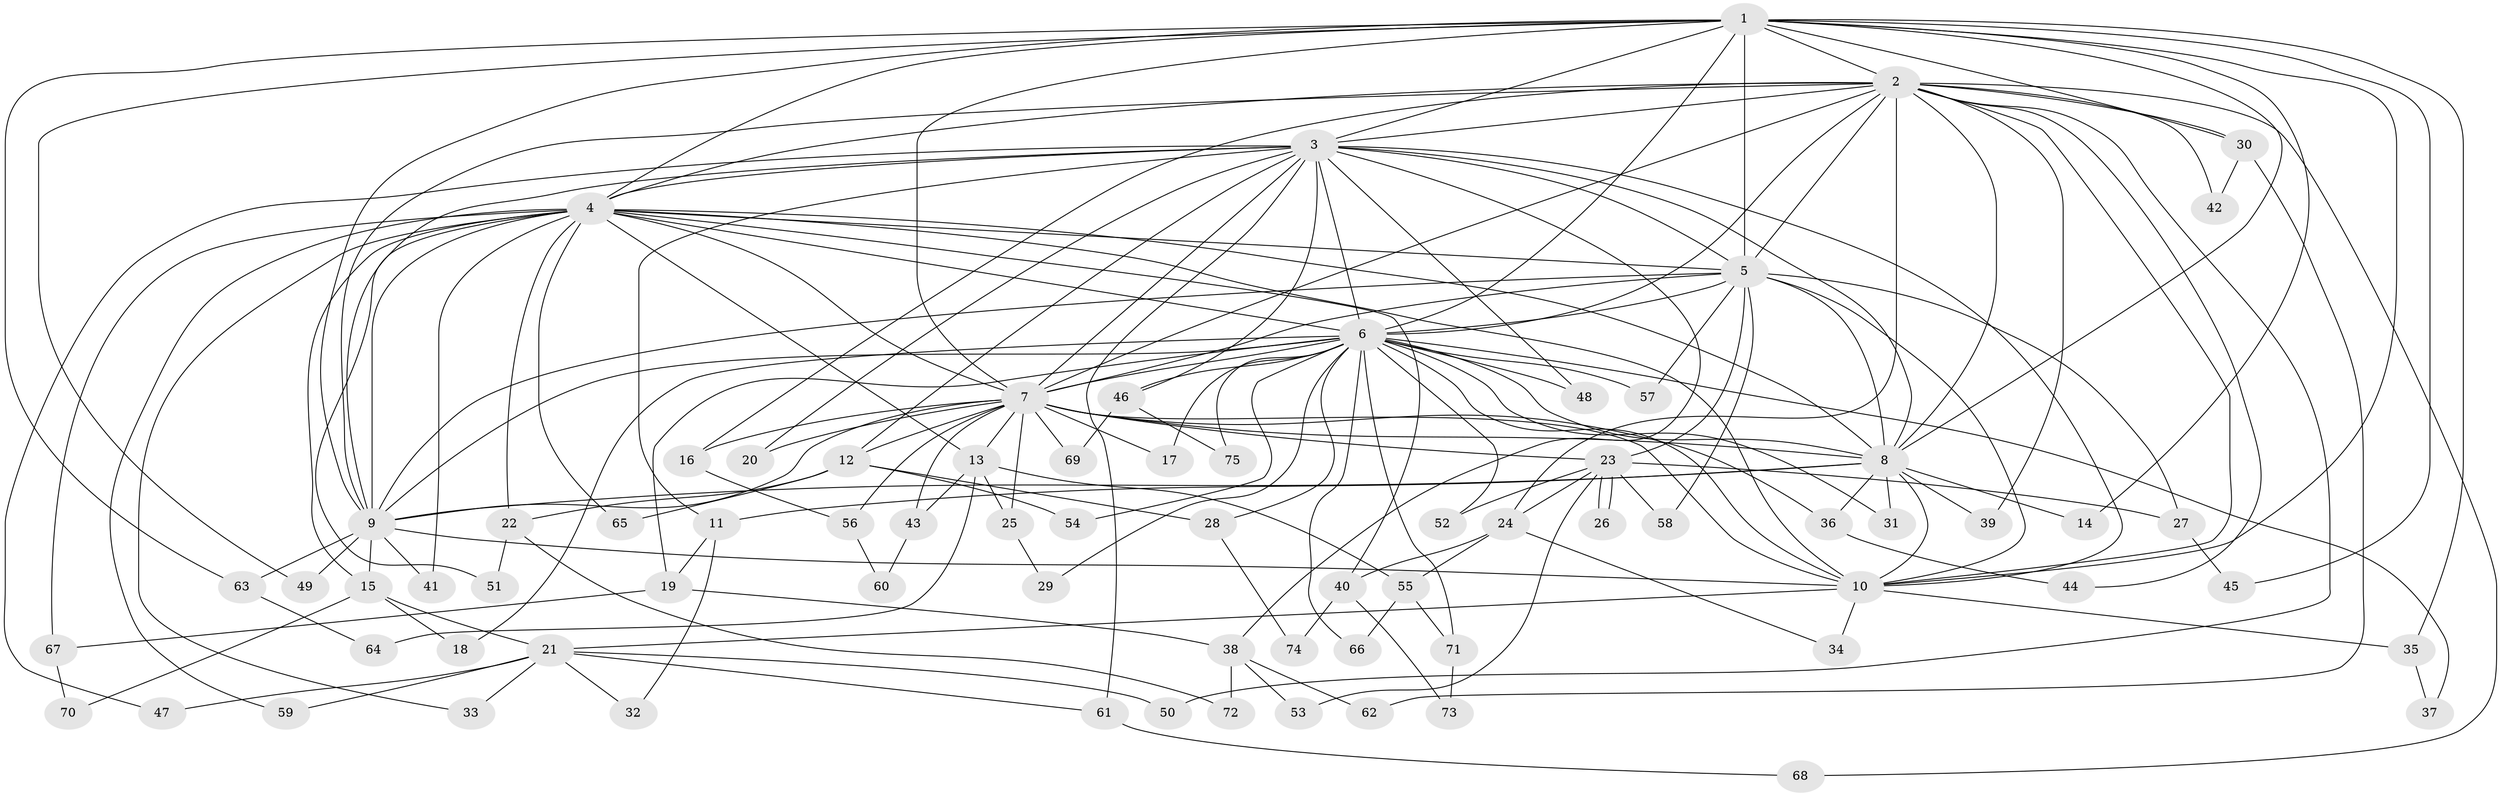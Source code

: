 // Generated by graph-tools (version 1.1) at 2025/11/02/27/25 16:11:02]
// undirected, 75 vertices, 175 edges
graph export_dot {
graph [start="1"]
  node [color=gray90,style=filled];
  1;
  2;
  3;
  4;
  5;
  6;
  7;
  8;
  9;
  10;
  11;
  12;
  13;
  14;
  15;
  16;
  17;
  18;
  19;
  20;
  21;
  22;
  23;
  24;
  25;
  26;
  27;
  28;
  29;
  30;
  31;
  32;
  33;
  34;
  35;
  36;
  37;
  38;
  39;
  40;
  41;
  42;
  43;
  44;
  45;
  46;
  47;
  48;
  49;
  50;
  51;
  52;
  53;
  54;
  55;
  56;
  57;
  58;
  59;
  60;
  61;
  62;
  63;
  64;
  65;
  66;
  67;
  68;
  69;
  70;
  71;
  72;
  73;
  74;
  75;
  1 -- 2;
  1 -- 3;
  1 -- 4;
  1 -- 5;
  1 -- 6;
  1 -- 7;
  1 -- 8;
  1 -- 9;
  1 -- 10;
  1 -- 14;
  1 -- 30;
  1 -- 35;
  1 -- 45;
  1 -- 49;
  1 -- 63;
  2 -- 3;
  2 -- 4;
  2 -- 5;
  2 -- 6;
  2 -- 7;
  2 -- 8;
  2 -- 9;
  2 -- 10;
  2 -- 16;
  2 -- 24;
  2 -- 30;
  2 -- 39;
  2 -- 42;
  2 -- 44;
  2 -- 50;
  2 -- 68;
  3 -- 4;
  3 -- 5;
  3 -- 6;
  3 -- 7;
  3 -- 8;
  3 -- 9;
  3 -- 10;
  3 -- 11;
  3 -- 12;
  3 -- 20;
  3 -- 38;
  3 -- 46;
  3 -- 47;
  3 -- 48;
  3 -- 61;
  4 -- 5;
  4 -- 6;
  4 -- 7;
  4 -- 8;
  4 -- 9;
  4 -- 10;
  4 -- 13;
  4 -- 15;
  4 -- 22;
  4 -- 33;
  4 -- 40;
  4 -- 41;
  4 -- 51;
  4 -- 59;
  4 -- 65;
  4 -- 67;
  5 -- 6;
  5 -- 7;
  5 -- 8;
  5 -- 9;
  5 -- 10;
  5 -- 23;
  5 -- 27;
  5 -- 57;
  5 -- 58;
  6 -- 7;
  6 -- 8;
  6 -- 9;
  6 -- 10;
  6 -- 17;
  6 -- 18;
  6 -- 19;
  6 -- 28;
  6 -- 29;
  6 -- 31;
  6 -- 37;
  6 -- 46;
  6 -- 48;
  6 -- 52;
  6 -- 54;
  6 -- 57;
  6 -- 66;
  6 -- 71;
  6 -- 75;
  7 -- 8;
  7 -- 9;
  7 -- 10;
  7 -- 12;
  7 -- 13;
  7 -- 16;
  7 -- 17;
  7 -- 20;
  7 -- 23;
  7 -- 25;
  7 -- 36;
  7 -- 43;
  7 -- 56;
  7 -- 69;
  8 -- 9;
  8 -- 10;
  8 -- 11;
  8 -- 14;
  8 -- 31;
  8 -- 36;
  8 -- 39;
  9 -- 10;
  9 -- 15;
  9 -- 41;
  9 -- 49;
  9 -- 63;
  10 -- 21;
  10 -- 34;
  10 -- 35;
  11 -- 19;
  11 -- 32;
  12 -- 22;
  12 -- 28;
  12 -- 54;
  12 -- 65;
  13 -- 25;
  13 -- 43;
  13 -- 55;
  13 -- 64;
  15 -- 18;
  15 -- 21;
  15 -- 70;
  16 -- 56;
  19 -- 38;
  19 -- 67;
  21 -- 32;
  21 -- 33;
  21 -- 47;
  21 -- 50;
  21 -- 59;
  21 -- 61;
  22 -- 51;
  22 -- 72;
  23 -- 24;
  23 -- 26;
  23 -- 26;
  23 -- 27;
  23 -- 52;
  23 -- 53;
  23 -- 58;
  24 -- 34;
  24 -- 40;
  24 -- 55;
  25 -- 29;
  27 -- 45;
  28 -- 74;
  30 -- 42;
  30 -- 62;
  35 -- 37;
  36 -- 44;
  38 -- 53;
  38 -- 62;
  38 -- 72;
  40 -- 73;
  40 -- 74;
  43 -- 60;
  46 -- 69;
  46 -- 75;
  55 -- 66;
  55 -- 71;
  56 -- 60;
  61 -- 68;
  63 -- 64;
  67 -- 70;
  71 -- 73;
}
